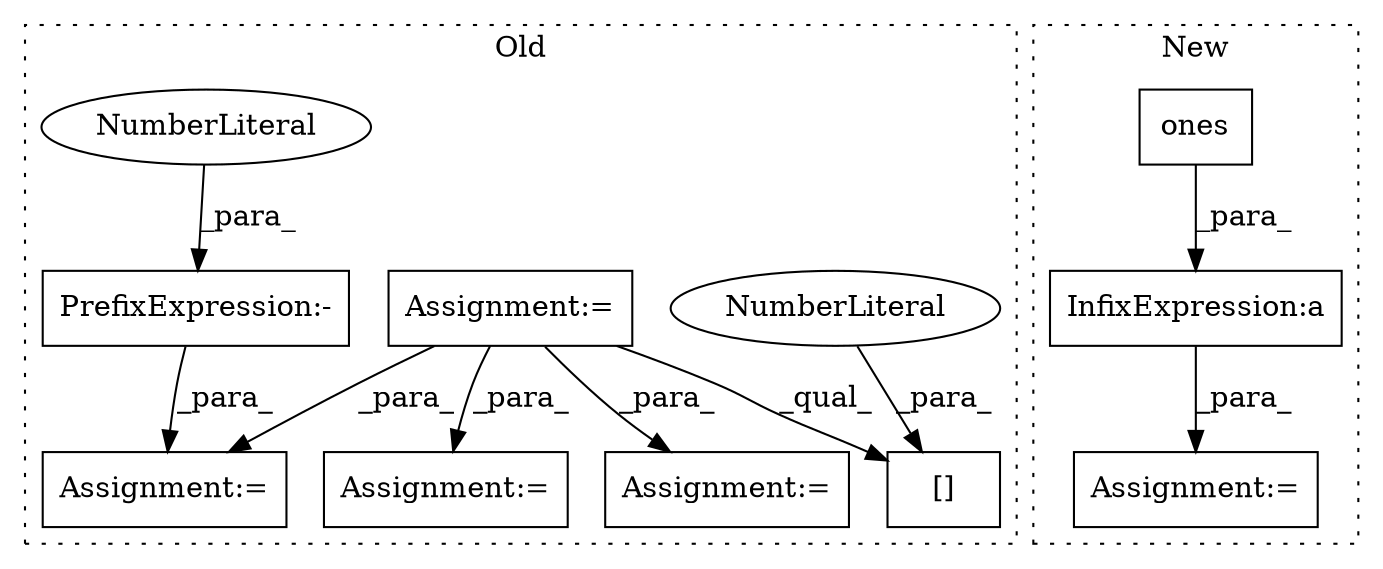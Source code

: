 digraph G {
subgraph cluster0 {
1 [label="[]" a="2" s="127613,127634" l="20,1" shape="box"];
4 [label="Assignment:=" a="7" s="127164" l="1" shape="box"];
5 [label="Assignment:=" a="7" s="127675" l="1" shape="box"];
6 [label="Assignment:=" a="7" s="127283" l="1" shape="box"];
7 [label="Assignment:=" a="7" s="127591" l="1" shape="box"];
8 [label="NumberLiteral" a="34" s="127633" l="1" shape="ellipse"];
10 [label="PrefixExpression:-" a="38" s="127722" l="1" shape="box"];
11 [label="NumberLiteral" a="34" s="127723" l="1" shape="ellipse"];
label = "Old";
style="dotted";
}
subgraph cluster1 {
2 [label="ones" a="32" s="127692,127710" l="5,1" shape="box"];
3 [label="Assignment:=" a="7" s="127684" l="1" shape="box"];
9 [label="InfixExpression:a" a="27" s="127711" l="3" shape="box"];
label = "New";
style="dotted";
}
2 -> 9 [label="_para_"];
4 -> 1 [label="_qual_"];
4 -> 6 [label="_para_"];
4 -> 7 [label="_para_"];
4 -> 5 [label="_para_"];
8 -> 1 [label="_para_"];
9 -> 3 [label="_para_"];
10 -> 5 [label="_para_"];
11 -> 10 [label="_para_"];
}